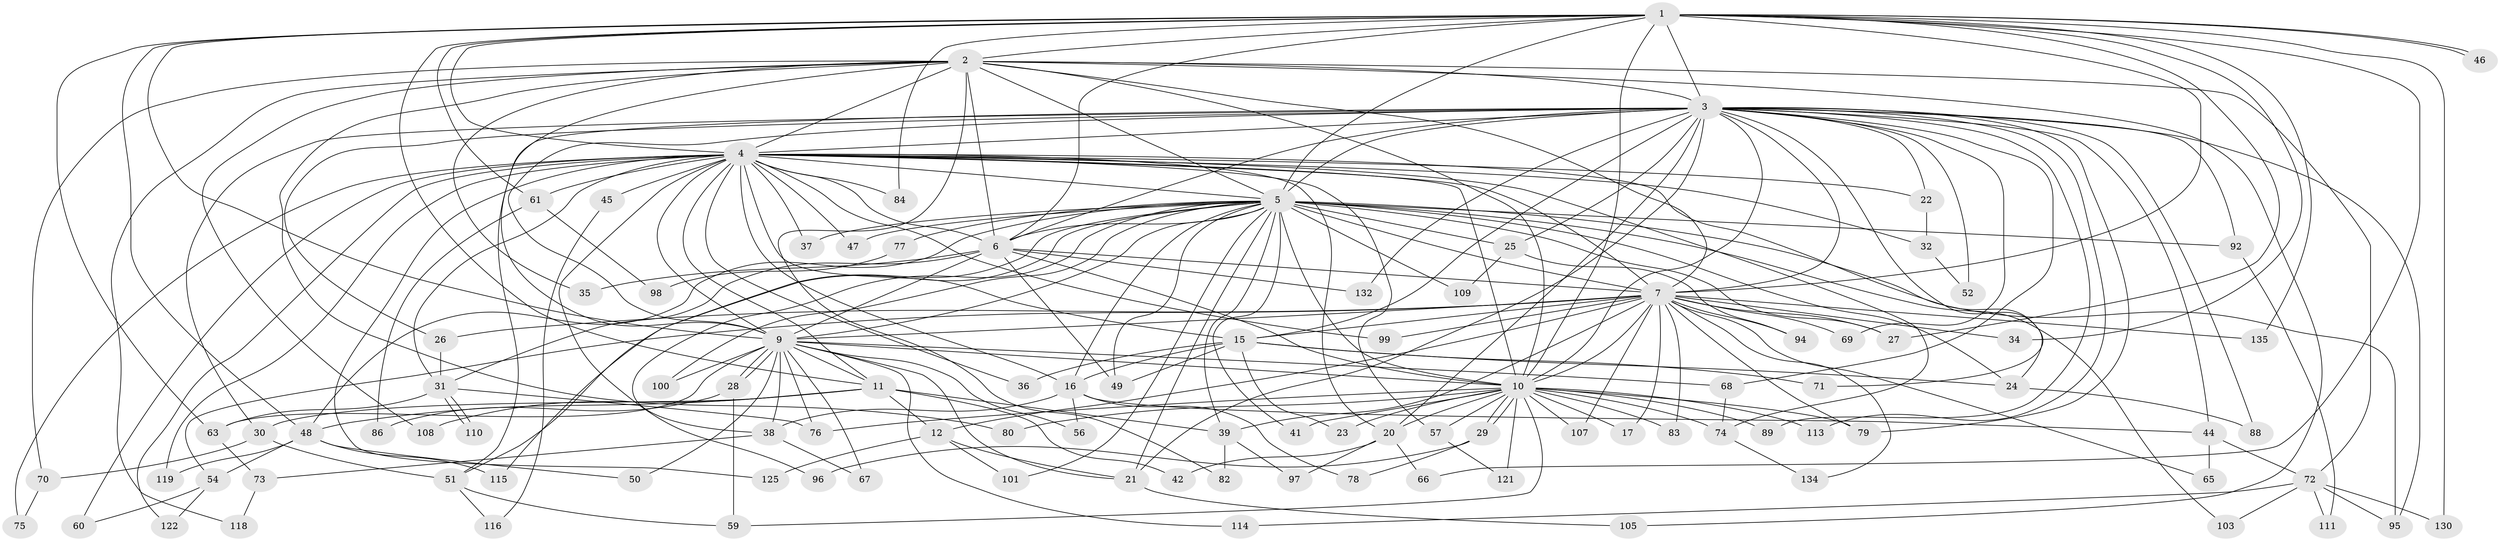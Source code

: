 // original degree distribution, {20: 0.007407407407407408, 18: 0.007407407407407408, 24: 0.007407407407407408, 33: 0.007407407407407408, 30: 0.007407407407407408, 14: 0.007407407407407408, 29: 0.007407407407407408, 15: 0.007407407407407408, 25: 0.014814814814814815, 8: 0.007407407407407408, 3: 0.17037037037037037, 5: 0.05925925925925926, 6: 0.014814814814814815, 9: 0.007407407407407408, 7: 0.022222222222222223, 2: 0.5555555555555556, 4: 0.08888888888888889}
// Generated by graph-tools (version 1.1) at 2025/41/03/06/25 10:41:40]
// undirected, 102 vertices, 240 edges
graph export_dot {
graph [start="1"]
  node [color=gray90,style=filled];
  1 [super="+55"];
  2 [super="+18"];
  3 [super="+8"];
  4 [super="+13"];
  5 [super="+14"];
  6 [super="+93"];
  7 [super="+87"];
  9 [super="+127"];
  10 [super="+19"];
  11 [super="+58"];
  12 [super="+40"];
  15 [super="+62"];
  16 [super="+64"];
  17;
  20 [super="+33"];
  21 [super="+112"];
  22;
  23;
  24 [super="+133"];
  25 [super="+43"];
  26;
  27;
  28 [super="+81"];
  29;
  30 [super="+123"];
  31 [super="+120"];
  32;
  34;
  35;
  36;
  37;
  38 [super="+53"];
  39 [super="+128"];
  41;
  42;
  44;
  45;
  46;
  47;
  48 [super="+85"];
  49 [super="+104"];
  50;
  51 [super="+106"];
  52;
  54;
  56;
  57;
  59;
  60 [super="+90"];
  61 [super="+131"];
  63 [super="+124"];
  65;
  66;
  67;
  68 [super="+91"];
  69;
  70;
  71;
  72 [super="+102"];
  73;
  74;
  75;
  76 [super="+126"];
  77;
  78;
  79 [super="+117"];
  80;
  82;
  83;
  84;
  86;
  88;
  89;
  92;
  94;
  95;
  96;
  97;
  98;
  99;
  100;
  101;
  103;
  105;
  107;
  108;
  109;
  110;
  111;
  113;
  114;
  115;
  116;
  118;
  119;
  121 [super="+129"];
  122;
  125;
  130;
  132;
  134;
  135;
  1 -- 2;
  1 -- 3 [weight=2];
  1 -- 4;
  1 -- 5;
  1 -- 6;
  1 -- 7 [weight=2];
  1 -- 9;
  1 -- 10;
  1 -- 11;
  1 -- 34;
  1 -- 46;
  1 -- 46;
  1 -- 61;
  1 -- 66;
  1 -- 84;
  1 -- 135;
  1 -- 48;
  1 -- 130;
  1 -- 27;
  1 -- 63;
  2 -- 3 [weight=2];
  2 -- 4;
  2 -- 5;
  2 -- 6;
  2 -- 7;
  2 -- 9 [weight=2];
  2 -- 10;
  2 -- 35;
  2 -- 70;
  2 -- 72;
  2 -- 80;
  2 -- 82;
  2 -- 105;
  2 -- 108;
  2 -- 118;
  3 -- 4 [weight=2];
  3 -- 5 [weight=2];
  3 -- 6 [weight=2];
  3 -- 7 [weight=2];
  3 -- 9 [weight=2];
  3 -- 10 [weight=2];
  3 -- 15;
  3 -- 22;
  3 -- 25;
  3 -- 26;
  3 -- 44;
  3 -- 51;
  3 -- 52;
  3 -- 68;
  3 -- 69;
  3 -- 71;
  3 -- 79;
  3 -- 88;
  3 -- 132;
  3 -- 113;
  3 -- 21;
  3 -- 89;
  3 -- 92;
  3 -- 30 [weight=2];
  3 -- 95;
  3 -- 20;
  4 -- 5;
  4 -- 6;
  4 -- 7 [weight=2];
  4 -- 9;
  4 -- 10;
  4 -- 15;
  4 -- 16;
  4 -- 20;
  4 -- 22;
  4 -- 31;
  4 -- 32;
  4 -- 37;
  4 -- 45 [weight=2];
  4 -- 47;
  4 -- 57;
  4 -- 60 [weight=2];
  4 -- 61 [weight=2];
  4 -- 74;
  4 -- 75;
  4 -- 84;
  4 -- 96;
  4 -- 99;
  4 -- 119;
  4 -- 122;
  4 -- 125;
  4 -- 36;
  4 -- 24;
  4 -- 11;
  5 -- 6;
  5 -- 7;
  5 -- 9;
  5 -- 10 [weight=3];
  5 -- 16;
  5 -- 25 [weight=2];
  5 -- 27;
  5 -- 37;
  5 -- 38;
  5 -- 41;
  5 -- 47;
  5 -- 49;
  5 -- 77 [weight=2];
  5 -- 92;
  5 -- 100;
  5 -- 101;
  5 -- 103;
  5 -- 109;
  5 -- 115;
  5 -- 48;
  5 -- 39;
  5 -- 95;
  5 -- 24;
  5 -- 51;
  5 -- 21;
  6 -- 7 [weight=2];
  6 -- 9;
  6 -- 10;
  6 -- 31;
  6 -- 35;
  6 -- 132;
  6 -- 49;
  7 -- 9;
  7 -- 10;
  7 -- 12;
  7 -- 17;
  7 -- 26;
  7 -- 27;
  7 -- 34;
  7 -- 39;
  7 -- 54;
  7 -- 65;
  7 -- 69;
  7 -- 79;
  7 -- 83;
  7 -- 94;
  7 -- 99;
  7 -- 107;
  7 -- 134;
  7 -- 135;
  7 -- 15;
  9 -- 10;
  9 -- 11;
  9 -- 21;
  9 -- 28;
  9 -- 28;
  9 -- 50;
  9 -- 56;
  9 -- 67;
  9 -- 68;
  9 -- 100;
  9 -- 114;
  9 -- 63;
  9 -- 38;
  9 -- 76;
  10 -- 17;
  10 -- 20;
  10 -- 29;
  10 -- 29;
  10 -- 41;
  10 -- 57;
  10 -- 59;
  10 -- 76;
  10 -- 80;
  10 -- 83;
  10 -- 113;
  10 -- 121 [weight=2];
  10 -- 74;
  10 -- 23;
  10 -- 89;
  10 -- 107;
  10 -- 79;
  11 -- 12;
  11 -- 30;
  11 -- 39;
  11 -- 42;
  11 -- 48;
  11 -- 108;
  12 -- 125;
  12 -- 101;
  12 -- 21;
  15 -- 23;
  15 -- 24;
  15 -- 36;
  15 -- 49;
  15 -- 71;
  15 -- 16;
  16 -- 38;
  16 -- 44;
  16 -- 56;
  16 -- 78;
  20 -- 66;
  20 -- 97;
  20 -- 42;
  21 -- 105;
  22 -- 32;
  24 -- 88;
  25 -- 94;
  25 -- 109;
  26 -- 31;
  28 -- 59;
  28 -- 86;
  29 -- 78;
  29 -- 96;
  30 -- 51;
  30 -- 70;
  31 -- 63;
  31 -- 76;
  31 -- 110;
  31 -- 110;
  32 -- 52;
  38 -- 67;
  38 -- 73;
  39 -- 82;
  39 -- 97;
  44 -- 65;
  44 -- 72;
  45 -- 116;
  48 -- 50;
  48 -- 54;
  48 -- 115;
  48 -- 119;
  51 -- 59;
  51 -- 116;
  54 -- 60;
  54 -- 122;
  57 -- 121;
  61 -- 86;
  61 -- 98;
  63 -- 73;
  68 -- 74;
  70 -- 75;
  72 -- 103;
  72 -- 130;
  72 -- 114;
  72 -- 111;
  72 -- 95;
  73 -- 118;
  74 -- 134;
  77 -- 98;
  92 -- 111;
}
